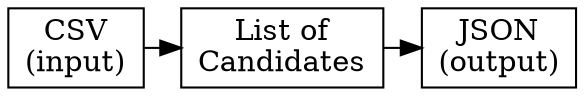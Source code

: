 digraph dataModel {
  size = "10,5";
  node [ shape = box ] 

  input [ label = "CSV\n(input)" ];
  dataModel [ label = "List of\nCandidates" ];
  output [ label = "JSON\n(output)" ];

  input -> dataModel;
  dataModel -> output;

  { rank=same; input dataModel output }
}
